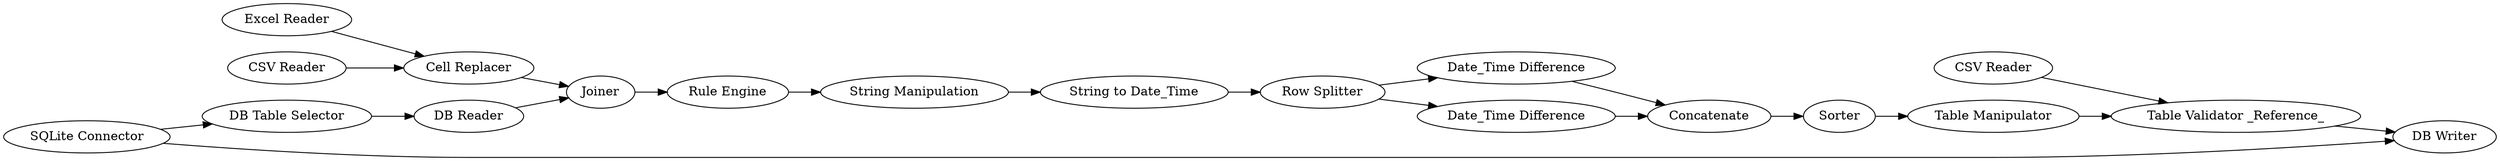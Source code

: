 digraph {
	20 -> 21
	14 -> 22
	25 -> 22
	12 -> 13
	18 -> 19
	3 -> 21
	5 -> 7
	8 -> 11
	8 -> 12
	9 -> 8
	13 -> 6
	22 -> 26
	18 -> 26
	7 -> 9
	6 -> 14
	21 -> 5
	19 -> 20
	2 -> 3
	11 -> 13
	1 -> 3
	7 [label="String Manipulation"]
	9 [label="String to Date_Time"]
	21 [label=Joiner]
	18 [label="SQLite Connector"]
	26 [label="DB Writer"]
	8 [label="Row Splitter"]
	3 [label="Cell Replacer"]
	19 [label="DB Table Selector"]
	6 [label=Sorter]
	25 [label="CSV Reader"]
	12 [label="Date_Time Difference"]
	1 [label="CSV Reader"]
	22 [label="Table Validator _Reference_"]
	11 [label="Date_Time Difference"]
	14 [label="Table Manipulator"]
	5 [label="Rule Engine"]
	13 [label=Concatenate]
	20 [label="DB Reader"]
	2 [label="Excel Reader"]
	rankdir=LR
}
